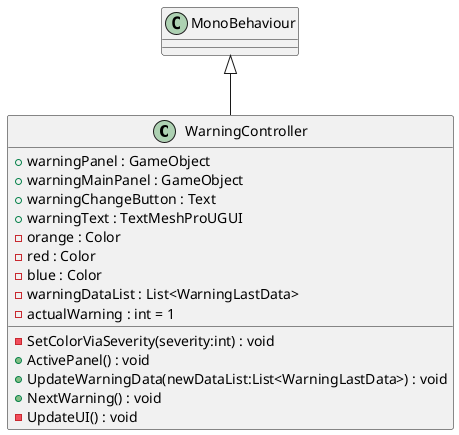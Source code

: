 @startuml
class WarningController {
    + warningPanel : GameObject
    + warningMainPanel : GameObject
    + warningChangeButton : Text
    + warningText : TextMeshProUGUI
    - orange : Color
    - red : Color
    - blue : Color
    - warningDataList : List<WarningLastData>
    - actualWarning : int = 1
    - SetColorViaSeverity(severity:int) : void
    + ActivePanel() : void
    + UpdateWarningData(newDataList:List<WarningLastData>) : void
    + NextWarning() : void
    - UpdateUI() : void
}
MonoBehaviour <|-- WarningController
@enduml
